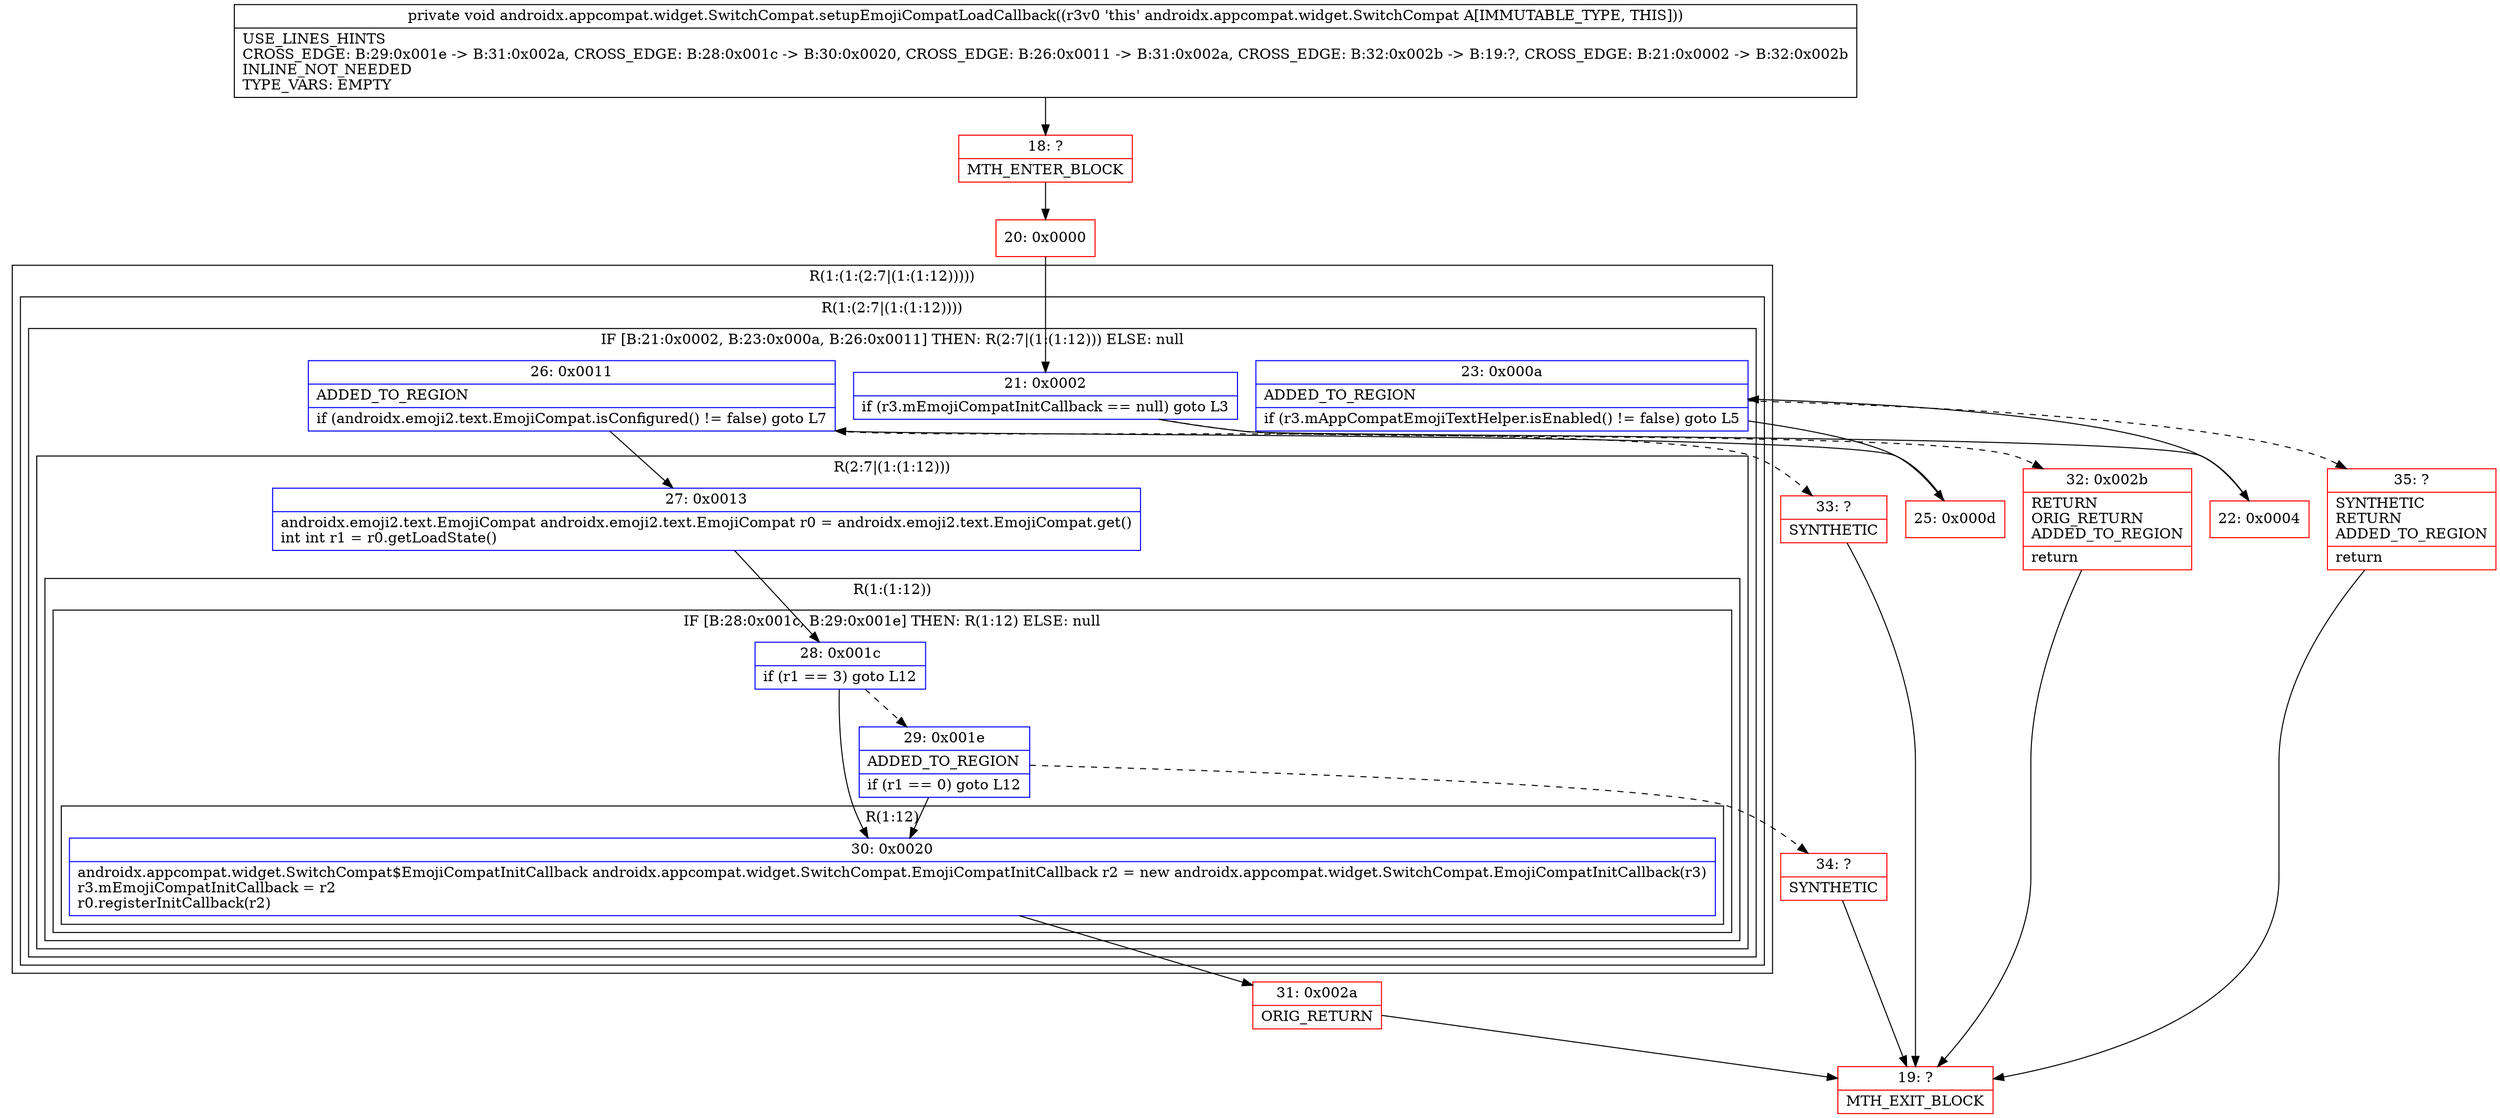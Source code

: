 digraph "CFG forandroidx.appcompat.widget.SwitchCompat.setupEmojiCompatLoadCallback()V" {
subgraph cluster_Region_489671006 {
label = "R(1:(1:(2:7|(1:(1:12)))))";
node [shape=record,color=blue];
subgraph cluster_Region_1646216715 {
label = "R(1:(2:7|(1:(1:12))))";
node [shape=record,color=blue];
subgraph cluster_IfRegion_1461899932 {
label = "IF [B:21:0x0002, B:23:0x000a, B:26:0x0011] THEN: R(2:7|(1:(1:12))) ELSE: null";
node [shape=record,color=blue];
Node_21 [shape=record,label="{21\:\ 0x0002|if (r3.mEmojiCompatInitCallback == null) goto L3\l}"];
Node_23 [shape=record,label="{23\:\ 0x000a|ADDED_TO_REGION\l|if (r3.mAppCompatEmojiTextHelper.isEnabled() != false) goto L5\l}"];
Node_26 [shape=record,label="{26\:\ 0x0011|ADDED_TO_REGION\l|if (androidx.emoji2.text.EmojiCompat.isConfigured() != false) goto L7\l}"];
subgraph cluster_Region_2145083721 {
label = "R(2:7|(1:(1:12)))";
node [shape=record,color=blue];
Node_27 [shape=record,label="{27\:\ 0x0013|androidx.emoji2.text.EmojiCompat androidx.emoji2.text.EmojiCompat r0 = androidx.emoji2.text.EmojiCompat.get()\lint int r1 = r0.getLoadState()\l}"];
subgraph cluster_Region_227979305 {
label = "R(1:(1:12))";
node [shape=record,color=blue];
subgraph cluster_IfRegion_1849223619 {
label = "IF [B:28:0x001c, B:29:0x001e] THEN: R(1:12) ELSE: null";
node [shape=record,color=blue];
Node_28 [shape=record,label="{28\:\ 0x001c|if (r1 == 3) goto L12\l}"];
Node_29 [shape=record,label="{29\:\ 0x001e|ADDED_TO_REGION\l|if (r1 == 0) goto L12\l}"];
subgraph cluster_Region_1442755499 {
label = "R(1:12)";
node [shape=record,color=blue];
Node_30 [shape=record,label="{30\:\ 0x0020|androidx.appcompat.widget.SwitchCompat$EmojiCompatInitCallback androidx.appcompat.widget.SwitchCompat.EmojiCompatInitCallback r2 = new androidx.appcompat.widget.SwitchCompat.EmojiCompatInitCallback(r3)\lr3.mEmojiCompatInitCallback = r2\lr0.registerInitCallback(r2)\l}"];
}
}
}
}
}
}
}
Node_18 [shape=record,color=red,label="{18\:\ ?|MTH_ENTER_BLOCK\l}"];
Node_20 [shape=record,color=red,label="{20\:\ 0x0000}"];
Node_22 [shape=record,color=red,label="{22\:\ 0x0004}"];
Node_25 [shape=record,color=red,label="{25\:\ 0x000d}"];
Node_34 [shape=record,color=red,label="{34\:\ ?|SYNTHETIC\l}"];
Node_19 [shape=record,color=red,label="{19\:\ ?|MTH_EXIT_BLOCK\l}"];
Node_31 [shape=record,color=red,label="{31\:\ 0x002a|ORIG_RETURN\l}"];
Node_33 [shape=record,color=red,label="{33\:\ ?|SYNTHETIC\l}"];
Node_35 [shape=record,color=red,label="{35\:\ ?|SYNTHETIC\lRETURN\lADDED_TO_REGION\l|return\l}"];
Node_32 [shape=record,color=red,label="{32\:\ 0x002b|RETURN\lORIG_RETURN\lADDED_TO_REGION\l|return\l}"];
MethodNode[shape=record,label="{private void androidx.appcompat.widget.SwitchCompat.setupEmojiCompatLoadCallback((r3v0 'this' androidx.appcompat.widget.SwitchCompat A[IMMUTABLE_TYPE, THIS]))  | USE_LINES_HINTS\lCROSS_EDGE: B:29:0x001e \-\> B:31:0x002a, CROSS_EDGE: B:28:0x001c \-\> B:30:0x0020, CROSS_EDGE: B:26:0x0011 \-\> B:31:0x002a, CROSS_EDGE: B:32:0x002b \-\> B:19:?, CROSS_EDGE: B:21:0x0002 \-\> B:32:0x002b\lINLINE_NOT_NEEDED\lTYPE_VARS: EMPTY\l}"];
MethodNode -> Node_18;Node_21 -> Node_22;
Node_21 -> Node_32[style=dashed];
Node_23 -> Node_25;
Node_23 -> Node_35[style=dashed];
Node_26 -> Node_27;
Node_26 -> Node_33[style=dashed];
Node_27 -> Node_28;
Node_28 -> Node_29[style=dashed];
Node_28 -> Node_30;
Node_29 -> Node_30;
Node_29 -> Node_34[style=dashed];
Node_30 -> Node_31;
Node_18 -> Node_20;
Node_20 -> Node_21;
Node_22 -> Node_23;
Node_25 -> Node_26;
Node_34 -> Node_19;
Node_31 -> Node_19;
Node_33 -> Node_19;
Node_35 -> Node_19;
Node_32 -> Node_19;
}

